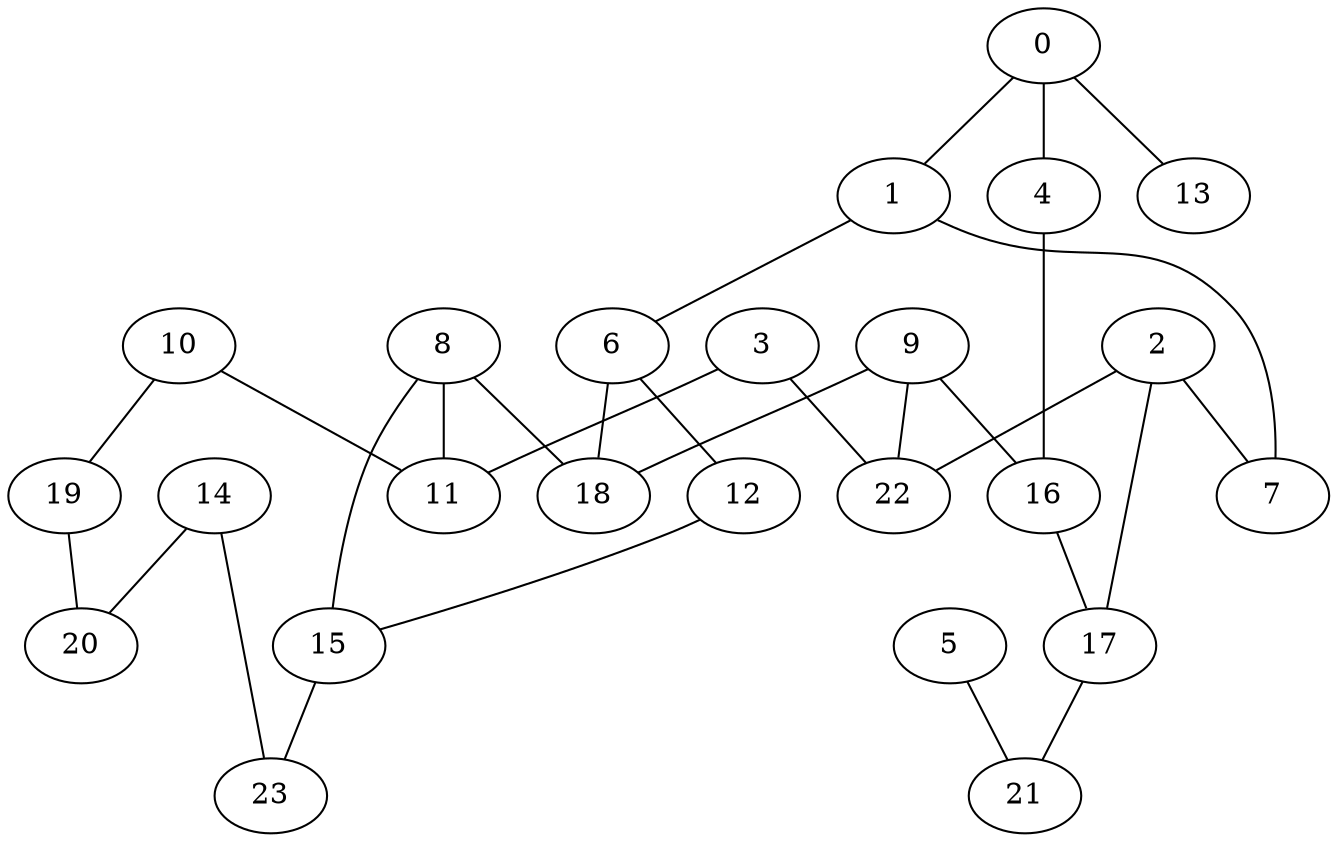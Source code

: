 graph "sampletest150-mod4_image20.bmp" {
	0	 [type=intersection,
		x=407,
		y=183];
	1	 [type=intersection,
		x=421,
		y=186];
	0 -- 1	 [angle0=".21",
		frequency=1,
		type0=line];
	4	 [type=corner,
		x=334,
		y=307];
	0 -- 4	 [angle0="-1.04",
		frequency=1,
		type0=line];
	13	 [type=endpoint,
		x=368,
		y=86];
	0 -- 13	 [angle0="1.19",
		frequency=1,
		type0=line];
	6	 [type=intersection,
		x=381,
		y=309];
	1 -- 6	 [angle0="-1.26",
		frequency=1,
		type0=line];
	7	 [type=corner,
		x=90,
		y=195];
	1 -- 7	 [angle0="331.64",
		frequency=1,
		type0=arc];
	2	 [type=intersection,
		x=101,
		y=225];
	2 -- 7	 [angle0="1.22",
		frequency=1,
		type0=line];
	17	 [type=intersection,
		x=121,
		y=229];
	2 -- 17	 [angle0=".20",
		frequency=1,
		type0=line];
	22	 [type=intersection,
		x=148,
		y=311];
	2 -- 22	 [angle0="1.07",
		frequency=1,
		type0=line];
	3	 [type=corner,
		x=134,
		y=323];
	11	 [type=intersection,
		x=144,
		y=364];
	3 -- 11	 [angle0="1.33",
		frequency=1,
		type0=line];
	3 -- 22	 [angle0="-.71",
		frequency=1,
		type0=line];
	16	 [type=intersection,
		x=221,
		y=323];
	4 -- 16	 [angle0="-.14",
		frequency=1,
		type0=line];
	5	 [type=endpoint,
		x=344,
		y=69];
	21	 [type=corner,
		x=123,
		y=128];
	5 -- 21	 [angle0="280.45",
		frequency=1,
		type0=arc];
	12	 [type=corner,
		x=384,
		y=348];
	6 -- 12	 [angle0="1.49",
		frequency=1,
		type0=line];
	18	 [type=intersection,
		x=283,
		y=351];
	6 -- 18	 [angle0="-.40",
		frequency=1,
		type0=line];
	8	 [type=intersection,
		x=291,
		y=363];
	8 -- 11	 [angle0="-.01",
		frequency=1,
		type0=line];
	15	 [type=intersection,
		x=394,
		y=364];
	8 -- 15	 [angle0=".01",
		frequency=1,
		type0=line];
	8 -- 18	 [angle0=".98",
		frequency=1,
		type0=line];
	9	 [type=intersection,
		x=220,
		y=341];
	9 -- 16	 [angle0="-1.52",
		frequency=1,
		type0=line];
	9 -- 18	 [angle0=".16",
		frequency=1,
		type0=line];
	9 -- 22	 [angle0=".39",
		frequency=1,
		type0=line];
	10	 [type=corner,
		x=29,
		y=388];
	10 -- 11	 [angle0="-.21",
		frequency=1,
		type0=line];
	19	 [type=corner,
		x=37,
		y=485];
	10 -- 19	 [angle0="1.49",
		frequency=1,
		type0=line];
	12 -- 15	 [angle0="1.01",
		frequency=1,
		type0=line];
	14	 [type=corner,
		x=497,
		y=429];
	20	 [type=corner,
		x=495,
		y=485];
	14 -- 20	 [angle0="-1.54",
		frequency=1,
		type0=line];
	23	 [type=corner,
		x=489,
		y=369];
	14 -- 23	 [angle0="1.44",
		frequency=1,
		type0=line];
	15 -- 23	 [angle0=".05",
		frequency=1,
		type0=line];
	16 -- 17	 [angle0=".75",
		frequency=1,
		type0=line];
	17 -- 21	 [angle0="-1.55",
		frequency=1,
		type0=line];
	19 -- 20	 [angle0=".00",
		frequency=1,
		type0=line];
}
